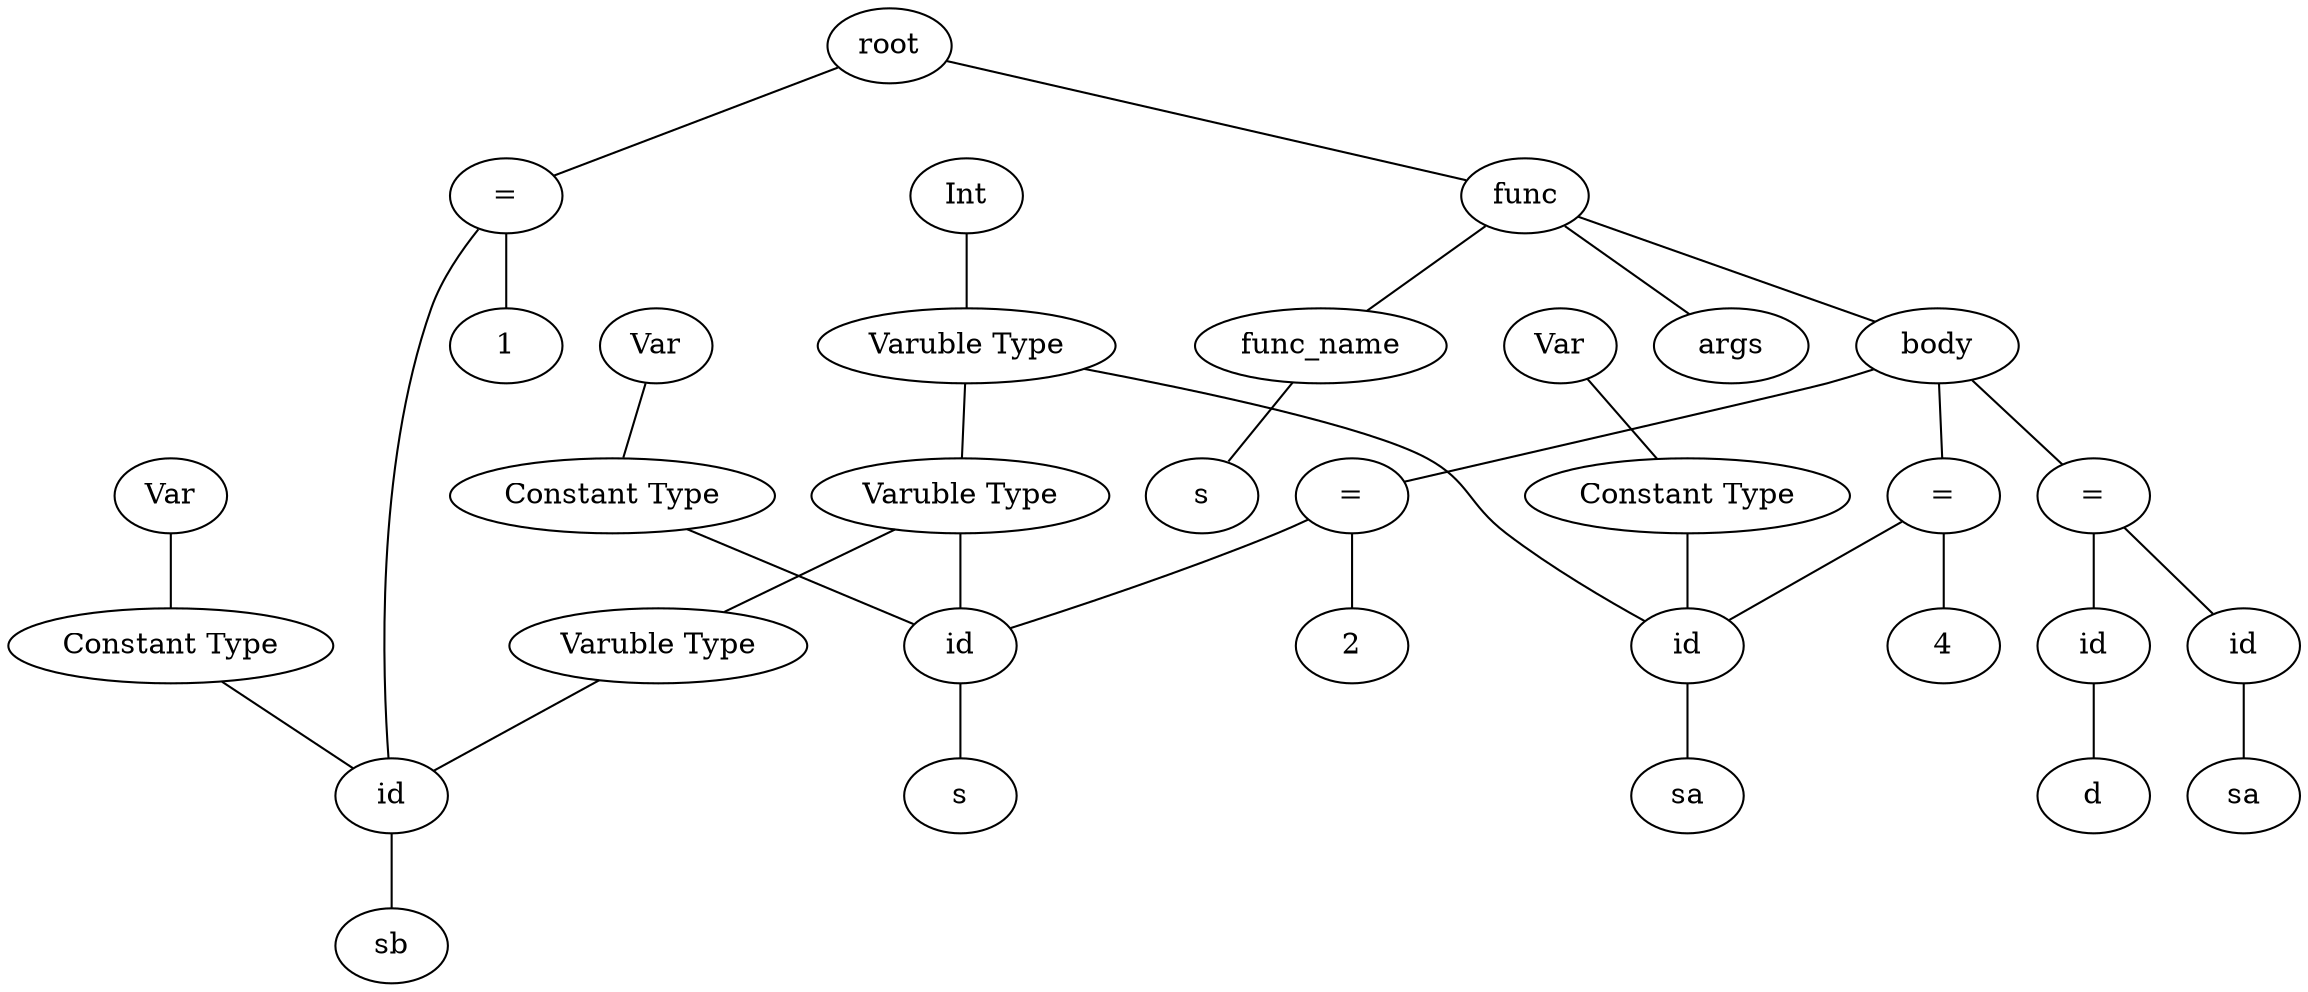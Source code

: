 graph graphname {
root;
assign0[label = "="];
root--assign0;
expr0[label = "id"];
assign0--expr0;
type0[label = "Varuble Type"];
type0--expr0;
type1[label = "Int"];
type1--type0;
consttype0[label = "Constant Type"];
consttype0--expr0;
consttype1[label = "Var"];
consttype1--consttype0;
expr1[label = "sb"];
expr0--expr1;
expr2[label = "1"];
assign0--expr2;
func0[label = "func"];
root--func0;
func0name[label = "func_name"];
expr3[label = "s"];
func0name--expr3;
func0--func0name;
func0args[label = " args "];
func0 -- func0args;
func0body[label = " body "];
func0 -- func0body;
assign1[label = "="];
func0body--assign1;
expr4[label = "id"];
assign1--expr4;
type1[label = "Varuble Type"];
type1--expr4;
type2[label = "Int"];
type2--type1;
consttype2[label = "Constant Type"];
consttype2--expr4;
consttype3[label = "Var"];
consttype3--consttype2;
expr5[label = "s"];
expr4--expr5;
expr6[label = "2"];
assign1--expr6;
assign2[label = "="];
func0body--assign2;
expr7[label = "id"];
assign2--expr7;
type2[label = "Varuble Type"];
type2--expr7;
type3[label = "Int"];
type3--type2;
consttype4[label = "Constant Type"];
consttype4--expr7;
consttype5[label = "Var"];
consttype5--consttype4;
expr8[label = "sa"];
expr7--expr8;
expr9[label = "4"];
assign2--expr9;
assign3[label = "="];
func0body--assign3;
expr10[label = "id"];
assign3--expr10;
expr11[label = "sa"];
expr10--expr11;
expr12[label = "id"];
assign3--expr12;
expr13[label = "d"];
expr12--expr13;
}
